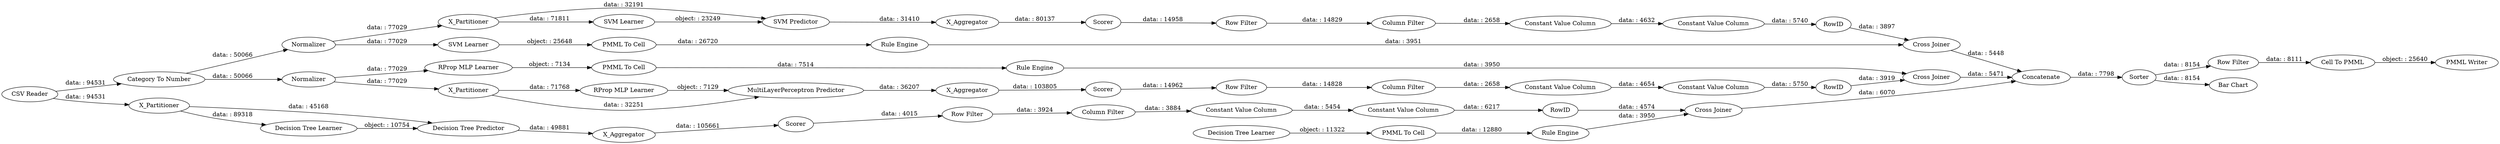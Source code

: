 digraph {
	"-6093762796063366199_34" [label="PMML To Cell"]
	"6072497948993179500_63" [label="PMML Writer"]
	"-6291276148374469364_31" [label="RProp MLP Learner"]
	"-1749508412879407945_293" [label=RowID]
	"3371156028168605706_39" [label="Cross Joiner"]
	"-5494510142808510527_290" [label="Constant Value Column"]
	"3371156028168605706_32" [label="SVM Predictor"]
	"-5494510142808510527_293" [label=RowID]
	"3371156028168605706_2" [label=X_Partitioner]
	"3371156028168605706_7" [label=X_Aggregator]
	"3371156028168605706_41" [label=Scorer]
	"-6291276148374469364_32" [label="MultiLayerPerceptron Predictor"]
	"-6588760858572832078_22" [label="PMML To Cell"]
	"3371156028168605706_40" [label=Normalizer]
	"8102447010841193450_28" [label="PMML To Cell"]
	"-6291276148374469364_38" [label="Cross Joiner"]
	"6072497948993179500_54" [label="Cell To PMML"]
	"-8645596668195399470_290" [label="Constant Value Column"]
	"8102447010841193450_32" [label="Decision Tree Predictor"]
	"-8645596668195399470_294" [label="Column Filter"]
	"-8645596668195399470_292" [label="Constant Value Column"]
	"-6588760858572832078_34" [label="Rule Engine"]
	"-8645596668195399470_9" [label="Row Filter"]
	"6072497948993179500_52" [label=Sorter]
	"-6093762796063366199_35" [label="Rule Engine"]
	"-6291276148374469364_40" [label=Scorer]
	"8102447010841193450_39" [label=Scorer]
	"-8645596668195399470_293" [label=RowID]
	"-1749508412879407945_9" [label="Row Filter"]
	"8102447010841193450_7" [label=X_Aggregator]
	"-6291276148374469364_2" [label=X_Partitioner]
	"-5494510142808510527_292" [label="Constant Value Column"]
	"-6291276148374469364_39" [label=Normalizer]
	"-5494510142808510527_9" [label="Row Filter"]
	"-6291276148374469364_7" [label=X_Aggregator]
	"6072497948993179500_60" [label="CSV Reader"]
	"8102447010841193450_2" [label=X_Partitioner]
	"-1749508412879407945_290" [label="Constant Value Column"]
	"6072497948993179500_53" [label="Row Filter"]
	"6072497948993179500_64" [label=Concatenate]
	"8102447010841193450_38" [label="Cross Joiner"]
	"-5494510142808510527_294" [label="Column Filter"]
	"6072497948993179500_58" [label="Category To Number"]
	"3371156028168605706_31" [label="SVM Learner"]
	"6072497948993179500_59" [label="Bar Chart"]
	"-1749508412879407945_292" [label="Constant Value Column"]
	"8102447010841193450_33" [label="Decision Tree Learner"]
	"-6588760858572832078_35" [label="RProp MLP Learner"]
	"-1749508412879407945_294" [label="Column Filter"]
	"8102447010841193450_34" [label="Rule Engine"]
	"8102447010841193450_31" [label="Decision Tree Learner"]
	"-6093762796063366199_33" [label="SVM Learner"]
	"-6291276148374469364_39" -> "-6588760858572832078_35" [label="data: : 77029"]
	"6072497948993179500_52" -> "6072497948993179500_59" [label="data: : 8154"]
	"8102447010841193450_2" -> "8102447010841193450_32" [label="data: : 45168"]
	"-6093762796063366199_35" -> "3371156028168605706_39" [label="data: : 3951"]
	"3371156028168605706_40" -> "-6093762796063366199_33" [label="data: : 77029"]
	"3371156028168605706_40" -> "3371156028168605706_2" [label="data: : 77029"]
	"3371156028168605706_39" -> "6072497948993179500_64" [label="data: : 5448"]
	"-5494510142808510527_9" -> "-5494510142808510527_294" [label="data: : 3924"]
	"6072497948993179500_53" -> "6072497948993179500_54" [label="data: : 8111"]
	"-5494510142808510527_293" -> "8102447010841193450_38" [label="data: : 4574"]
	"-5494510142808510527_292" -> "-5494510142808510527_293" [label="data: : 6217"]
	"8102447010841193450_34" -> "8102447010841193450_38" [label="data: : 3950"]
	"6072497948993179500_64" -> "6072497948993179500_52" [label="data: : 7798"]
	"8102447010841193450_28" -> "8102447010841193450_34" [label="data: : 12880"]
	"3371156028168605706_7" -> "3371156028168605706_41" [label="data: : 80137"]
	"-6093762796063366199_34" -> "-6093762796063366199_35" [label="data: : 26720"]
	"-1749508412879407945_290" -> "-1749508412879407945_292" [label="data: : 4632"]
	"-1749508412879407945_293" -> "3371156028168605706_39" [label="data: : 3897"]
	"3371156028168605706_31" -> "3371156028168605706_32" [label="object: : 23249"]
	"8102447010841193450_7" -> "8102447010841193450_39" [label="data: : 105661"]
	"-6291276148374469364_38" -> "6072497948993179500_64" [label="data: : 5471"]
	"3371156028168605706_32" -> "3371156028168605706_7" [label="data: : 31410"]
	"8102447010841193450_38" -> "6072497948993179500_64" [label="data: : 6070"]
	"-8645596668195399470_293" -> "-6291276148374469364_38" [label="data: : 3919"]
	"3371156028168605706_2" -> "3371156028168605706_32" [label="data: : 32191"]
	"8102447010841193450_2" -> "8102447010841193450_31" [label="data: : 89318"]
	"6072497948993179500_58" -> "3371156028168605706_40" [label="data: : 50066"]
	"-6291276148374469364_32" -> "-6291276148374469364_7" [label="data: : 36207"]
	"-1749508412879407945_292" -> "-1749508412879407945_293" [label="data: : 5740"]
	"-6291276148374469364_40" -> "-8645596668195399470_9" [label="data: : 14962"]
	"-1749508412879407945_9" -> "-1749508412879407945_294" [label="data: : 14829"]
	"-8645596668195399470_9" -> "-8645596668195399470_294" [label="data: : 14828"]
	"-5494510142808510527_290" -> "-5494510142808510527_292" [label="data: : 5454"]
	"8102447010841193450_31" -> "8102447010841193450_32" [label="object: : 10754"]
	"8102447010841193450_32" -> "8102447010841193450_7" [label="data: : 49881"]
	"-6291276148374469364_39" -> "-6291276148374469364_2" [label="data: : 77029"]
	"-1749508412879407945_294" -> "-1749508412879407945_290" [label="data: : 2658"]
	"6072497948993179500_58" -> "-6291276148374469364_39" [label="data: : 50066"]
	"3371156028168605706_2" -> "3371156028168605706_31" [label="data: : 71811"]
	"6072497948993179500_60" -> "6072497948993179500_58" [label="data: : 94531"]
	"-6291276148374469364_31" -> "-6291276148374469364_32" [label="object: : 7129"]
	"-6291276148374469364_2" -> "-6291276148374469364_31" [label="data: : 71768"]
	"-6291276148374469364_2" -> "-6291276148374469364_32" [label="data: : 32251"]
	"6072497948993179500_52" -> "6072497948993179500_53" [label="data: : 8154"]
	"6072497948993179500_54" -> "6072497948993179500_63" [label="object: : 25640"]
	"-6588760858572832078_22" -> "-6588760858572832078_34" [label="data: : 7514"]
	"-6291276148374469364_7" -> "-6291276148374469364_40" [label="data: : 103805"]
	"-8645596668195399470_294" -> "-8645596668195399470_290" [label="data: : 2658"]
	"-8645596668195399470_290" -> "-8645596668195399470_292" [label="data: : 4654"]
	"-8645596668195399470_292" -> "-8645596668195399470_293" [label="data: : 5750"]
	"-6093762796063366199_33" -> "-6093762796063366199_34" [label="object: : 25648"]
	"-5494510142808510527_294" -> "-5494510142808510527_290" [label="data: : 3884"]
	"8102447010841193450_39" -> "-5494510142808510527_9" [label="data: : 4015"]
	"-6588760858572832078_35" -> "-6588760858572832078_22" [label="object: : 7134"]
	"8102447010841193450_33" -> "8102447010841193450_28" [label="object: : 11322"]
	"-6588760858572832078_34" -> "-6291276148374469364_38" [label="data: : 3950"]
	"6072497948993179500_60" -> "8102447010841193450_2" [label="data: : 94531"]
	"3371156028168605706_41" -> "-1749508412879407945_9" [label="data: : 14958"]
	rankdir=LR
}
